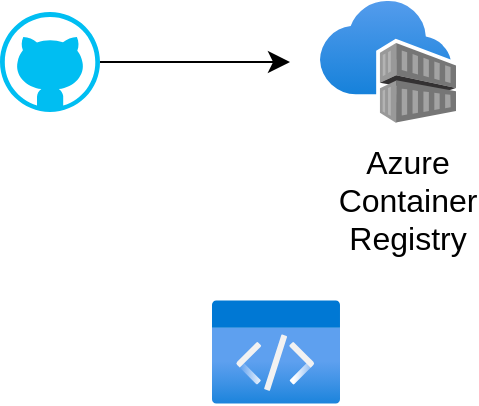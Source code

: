 <mxfile version="24.0.0" type="github">
  <diagram name="Page-1" id="NwY0y6Fche1ndI_EC3ho">
    <mxGraphModel dx="431" dy="690" grid="0" gridSize="10" guides="1" tooltips="1" connect="1" arrows="1" fold="1" page="0" pageScale="1" pageWidth="850" pageHeight="1100" math="0" shadow="0">
      <root>
        <mxCell id="0" />
        <mxCell id="1" parent="0" />
        <mxCell id="q0btAB72M8kXTMvTM_zl-1" value="" style="image;aspect=fixed;html=1;points=[];align=center;fontSize=12;image=img/lib/azure2/containers/Container_Registries.svg;" vertex="1" parent="1">
          <mxGeometry x="186" y="13.5" width="68" height="61" as="geometry" />
        </mxCell>
        <mxCell id="q0btAB72M8kXTMvTM_zl-2" value="" style="image;aspect=fixed;html=1;points=[];align=center;fontSize=12;image=img/lib/azure2/general/Code.svg;" vertex="1" parent="1">
          <mxGeometry x="132" y="163" width="64" height="52" as="geometry" />
        </mxCell>
        <mxCell id="q0btAB72M8kXTMvTM_zl-3" value="" style="verticalLabelPosition=bottom;html=1;verticalAlign=top;align=center;strokeColor=none;fillColor=#00BEF2;shape=mxgraph.azure.github_code;pointerEvents=1;" vertex="1" parent="1">
          <mxGeometry x="26" y="19" width="50" height="50" as="geometry" />
        </mxCell>
        <mxCell id="q0btAB72M8kXTMvTM_zl-4" style="edgeStyle=none;curved=1;rounded=0;orthogonalLoop=1;jettySize=auto;html=1;fontSize=12;startSize=8;endSize=8;" edge="1" parent="1" source="q0btAB72M8kXTMvTM_zl-3">
          <mxGeometry relative="1" as="geometry">
            <mxPoint x="171" y="44" as="targetPoint" />
          </mxGeometry>
        </mxCell>
        <mxCell id="q0btAB72M8kXTMvTM_zl-6" value="Azure Container Registry" style="text;strokeColor=none;fillColor=none;html=1;align=center;verticalAlign=middle;whiteSpace=wrap;rounded=0;fontSize=16;" vertex="1" parent="1">
          <mxGeometry x="200" y="98" width="60" height="30" as="geometry" />
        </mxCell>
      </root>
    </mxGraphModel>
  </diagram>
</mxfile>
